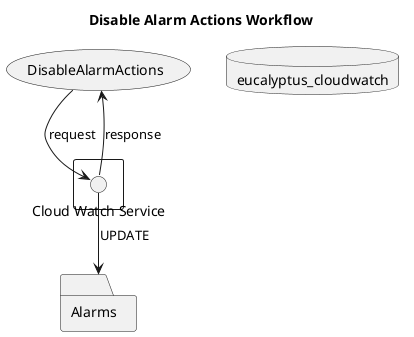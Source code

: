 @startuml

title Disable Alarm Actions Workflow

rectangle {
    ()"Cloud Watch Service"
}
() "Cloud Watch Service" --> (DisableAlarmActions): response
(DisableAlarmActions) -down-> ()"Cloud Watch Service" : request
() "Cloud Watch Service" --> (Alarms) : UPDATE
database "eucalyptus_cloudwatch" {
folder "Alarms" {
  }
}
@enduml


